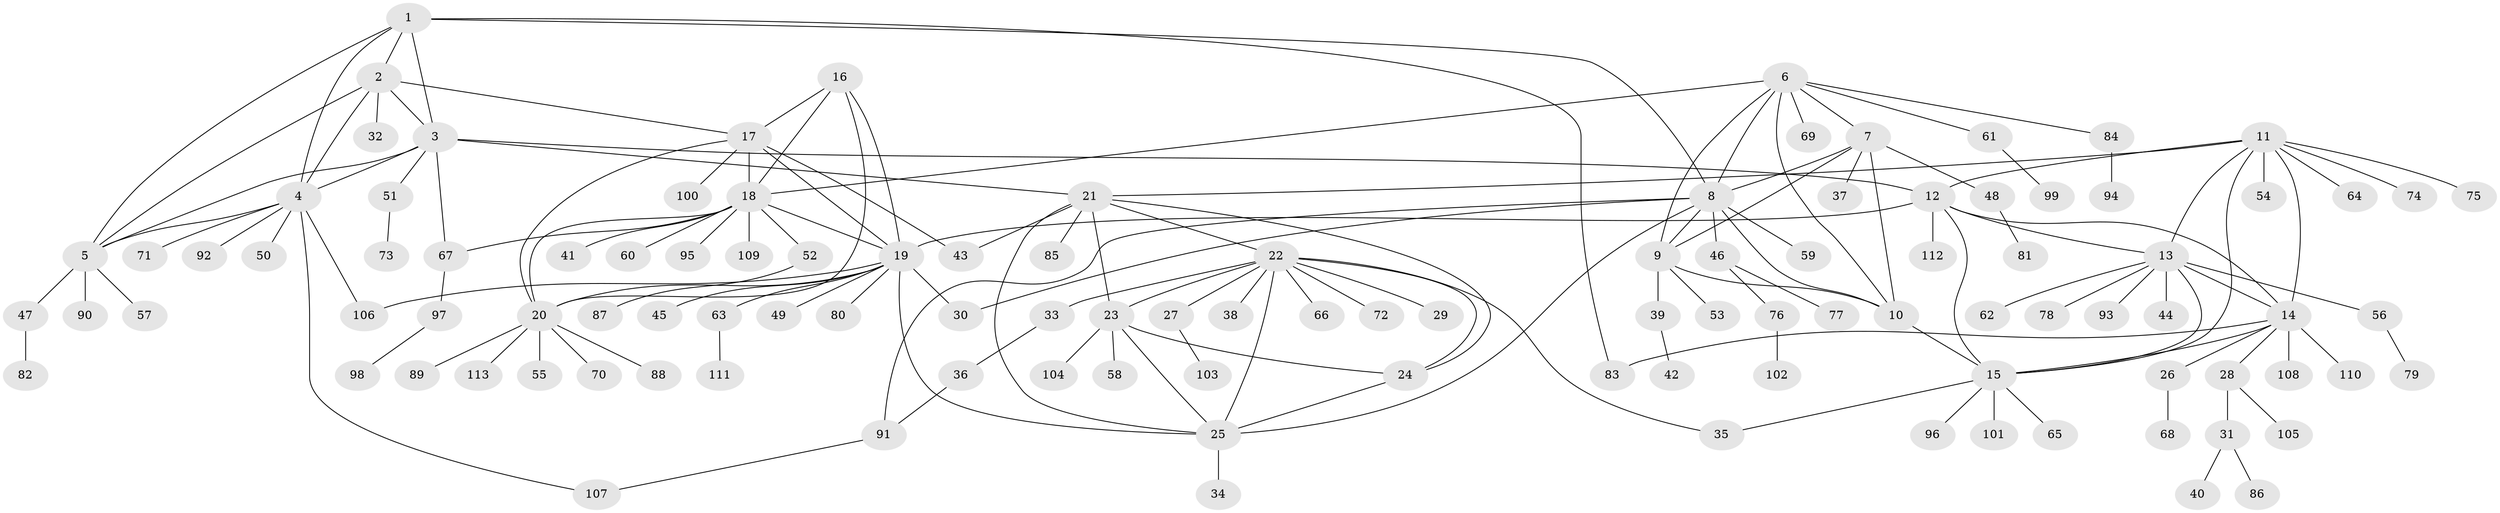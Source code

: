 // coarse degree distribution, {2: 0.15217391304347827, 7: 0.06521739130434782, 1: 0.5, 4: 0.043478260869565216, 8: 0.043478260869565216, 3: 0.06521739130434782, 6: 0.043478260869565216, 9: 0.021739130434782608, 10: 0.021739130434782608, 5: 0.043478260869565216}
// Generated by graph-tools (version 1.1) at 2025/37/03/04/25 23:37:42]
// undirected, 113 vertices, 156 edges
graph export_dot {
  node [color=gray90,style=filled];
  1;
  2;
  3;
  4;
  5;
  6;
  7;
  8;
  9;
  10;
  11;
  12;
  13;
  14;
  15;
  16;
  17;
  18;
  19;
  20;
  21;
  22;
  23;
  24;
  25;
  26;
  27;
  28;
  29;
  30;
  31;
  32;
  33;
  34;
  35;
  36;
  37;
  38;
  39;
  40;
  41;
  42;
  43;
  44;
  45;
  46;
  47;
  48;
  49;
  50;
  51;
  52;
  53;
  54;
  55;
  56;
  57;
  58;
  59;
  60;
  61;
  62;
  63;
  64;
  65;
  66;
  67;
  68;
  69;
  70;
  71;
  72;
  73;
  74;
  75;
  76;
  77;
  78;
  79;
  80;
  81;
  82;
  83;
  84;
  85;
  86;
  87;
  88;
  89;
  90;
  91;
  92;
  93;
  94;
  95;
  96;
  97;
  98;
  99;
  100;
  101;
  102;
  103;
  104;
  105;
  106;
  107;
  108;
  109;
  110;
  111;
  112;
  113;
  1 -- 2;
  1 -- 3;
  1 -- 4;
  1 -- 5;
  1 -- 8;
  1 -- 83;
  2 -- 3;
  2 -- 4;
  2 -- 5;
  2 -- 17;
  2 -- 32;
  3 -- 4;
  3 -- 5;
  3 -- 12;
  3 -- 21;
  3 -- 51;
  3 -- 67;
  4 -- 5;
  4 -- 50;
  4 -- 71;
  4 -- 92;
  4 -- 106;
  4 -- 107;
  5 -- 47;
  5 -- 57;
  5 -- 90;
  6 -- 7;
  6 -- 8;
  6 -- 9;
  6 -- 10;
  6 -- 18;
  6 -- 61;
  6 -- 69;
  6 -- 84;
  7 -- 8;
  7 -- 9;
  7 -- 10;
  7 -- 37;
  7 -- 48;
  8 -- 9;
  8 -- 10;
  8 -- 25;
  8 -- 30;
  8 -- 46;
  8 -- 59;
  8 -- 91;
  9 -- 10;
  9 -- 39;
  9 -- 53;
  10 -- 15;
  11 -- 12;
  11 -- 13;
  11 -- 14;
  11 -- 15;
  11 -- 21;
  11 -- 54;
  11 -- 64;
  11 -- 74;
  11 -- 75;
  12 -- 13;
  12 -- 14;
  12 -- 15;
  12 -- 19;
  12 -- 112;
  13 -- 14;
  13 -- 15;
  13 -- 44;
  13 -- 56;
  13 -- 62;
  13 -- 78;
  13 -- 93;
  14 -- 15;
  14 -- 26;
  14 -- 28;
  14 -- 83;
  14 -- 108;
  14 -- 110;
  15 -- 35;
  15 -- 65;
  15 -- 96;
  15 -- 101;
  16 -- 17;
  16 -- 18;
  16 -- 19;
  16 -- 20;
  17 -- 18;
  17 -- 19;
  17 -- 20;
  17 -- 43;
  17 -- 100;
  18 -- 19;
  18 -- 20;
  18 -- 41;
  18 -- 52;
  18 -- 60;
  18 -- 67;
  18 -- 95;
  18 -- 109;
  19 -- 20;
  19 -- 25;
  19 -- 30;
  19 -- 45;
  19 -- 49;
  19 -- 63;
  19 -- 80;
  19 -- 106;
  20 -- 55;
  20 -- 70;
  20 -- 88;
  20 -- 89;
  20 -- 113;
  21 -- 22;
  21 -- 23;
  21 -- 24;
  21 -- 25;
  21 -- 43;
  21 -- 85;
  22 -- 23;
  22 -- 24;
  22 -- 25;
  22 -- 27;
  22 -- 29;
  22 -- 33;
  22 -- 35;
  22 -- 38;
  22 -- 66;
  22 -- 72;
  23 -- 24;
  23 -- 25;
  23 -- 58;
  23 -- 104;
  24 -- 25;
  25 -- 34;
  26 -- 68;
  27 -- 103;
  28 -- 31;
  28 -- 105;
  31 -- 40;
  31 -- 86;
  33 -- 36;
  36 -- 91;
  39 -- 42;
  46 -- 76;
  46 -- 77;
  47 -- 82;
  48 -- 81;
  51 -- 73;
  52 -- 87;
  56 -- 79;
  61 -- 99;
  63 -- 111;
  67 -- 97;
  76 -- 102;
  84 -- 94;
  91 -- 107;
  97 -- 98;
}
